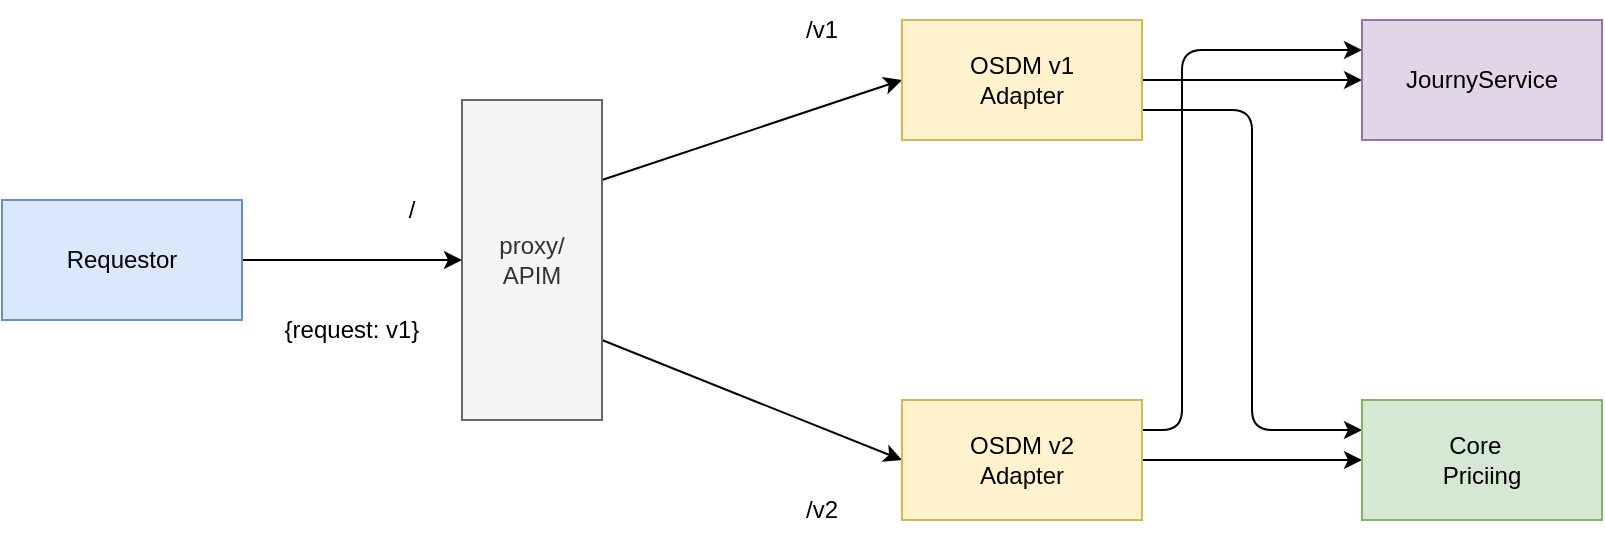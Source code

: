 <mxfile>
    <diagram id="ZLZfCiEsqjgsJMsm-EMW" name="Seite-1">
        <mxGraphModel dx="1139" dy="609" grid="1" gridSize="10" guides="1" tooltips="1" connect="1" arrows="1" fold="1" page="1" pageScale="1" pageWidth="1169" pageHeight="827" math="0" shadow="0">
            <root>
                <mxCell id="0"/>
                <mxCell id="1" parent="0"/>
                <mxCell id="T_qjF7rZvj77sfwshJCq-4" style="rounded=0;orthogonalLoop=1;jettySize=auto;html=1;entryX=0;entryY=0.5;entryDx=0;entryDy=0;exitX=1;exitY=0.75;exitDx=0;exitDy=0;" parent="1" source="T_qjF7rZvj77sfwshJCq-1" target="T_qjF7rZvj77sfwshJCq-2" edge="1">
                    <mxGeometry relative="1" as="geometry"/>
                </mxCell>
                <mxCell id="T_qjF7rZvj77sfwshJCq-5" style="rounded=0;orthogonalLoop=1;jettySize=auto;html=1;entryX=0;entryY=0.5;entryDx=0;entryDy=0;exitX=1;exitY=0.25;exitDx=0;exitDy=0;" parent="1" source="T_qjF7rZvj77sfwshJCq-1" target="T_qjF7rZvj77sfwshJCq-3" edge="1">
                    <mxGeometry relative="1" as="geometry"/>
                </mxCell>
                <mxCell id="T_qjF7rZvj77sfwshJCq-1" value="proxy/&lt;br&gt;APIM" style="rounded=0;whiteSpace=wrap;html=1;fillColor=#f5f5f5;fontColor=#333333;strokeColor=#666666;" parent="1" vertex="1">
                    <mxGeometry x="270" y="240" width="70" height="160" as="geometry"/>
                </mxCell>
                <mxCell id="T_qjF7rZvj77sfwshJCq-13" style="edgeStyle=orthogonalEdgeStyle;rounded=1;orthogonalLoop=1;jettySize=auto;html=1;entryX=0;entryY=0.5;entryDx=0;entryDy=0;" parent="1" source="T_qjF7rZvj77sfwshJCq-2" target="T_qjF7rZvj77sfwshJCq-11" edge="1">
                    <mxGeometry relative="1" as="geometry"/>
                </mxCell>
                <mxCell id="T_qjF7rZvj77sfwshJCq-19" style="edgeStyle=orthogonalEdgeStyle;orthogonalLoop=1;jettySize=auto;html=1;entryX=0;entryY=0.25;entryDx=0;entryDy=0;exitX=1;exitY=0.25;exitDx=0;exitDy=0;rounded=1;" parent="1" source="T_qjF7rZvj77sfwshJCq-2" target="T_qjF7rZvj77sfwshJCq-17" edge="1">
                    <mxGeometry relative="1" as="geometry">
                        <Array as="points">
                            <mxPoint x="630" y="405"/>
                            <mxPoint x="630" y="215"/>
                        </Array>
                    </mxGeometry>
                </mxCell>
                <mxCell id="T_qjF7rZvj77sfwshJCq-2" value="OSDM v2&lt;br&gt;Adapter" style="rounded=0;whiteSpace=wrap;html=1;fillColor=#fff2cc;strokeColor=#d6b656;" parent="1" vertex="1">
                    <mxGeometry x="490" y="390" width="120" height="60" as="geometry"/>
                </mxCell>
                <mxCell id="T_qjF7rZvj77sfwshJCq-12" style="edgeStyle=orthogonalEdgeStyle;orthogonalLoop=1;jettySize=auto;html=1;entryX=0;entryY=0.25;entryDx=0;entryDy=0;exitX=1;exitY=0.75;exitDx=0;exitDy=0;" parent="1" source="T_qjF7rZvj77sfwshJCq-3" target="T_qjF7rZvj77sfwshJCq-11" edge="1">
                    <mxGeometry relative="1" as="geometry"/>
                </mxCell>
                <mxCell id="T_qjF7rZvj77sfwshJCq-18" style="edgeStyle=none;rounded=0;orthogonalLoop=1;jettySize=auto;html=1;" parent="1" source="T_qjF7rZvj77sfwshJCq-3" target="T_qjF7rZvj77sfwshJCq-17" edge="1">
                    <mxGeometry relative="1" as="geometry"/>
                </mxCell>
                <mxCell id="T_qjF7rZvj77sfwshJCq-3" value="OSDM v1&lt;br&gt;Adapter" style="rounded=0;whiteSpace=wrap;html=1;fillColor=#fff2cc;strokeColor=#d6b656;" parent="1" vertex="1">
                    <mxGeometry x="490" y="200" width="120" height="60" as="geometry"/>
                </mxCell>
                <mxCell id="T_qjF7rZvj77sfwshJCq-6" value="/v2" style="text;html=1;strokeColor=none;fillColor=none;align=center;verticalAlign=middle;whiteSpace=wrap;rounded=0;" parent="1" vertex="1">
                    <mxGeometry x="420" y="430" width="60" height="30" as="geometry"/>
                </mxCell>
                <mxCell id="T_qjF7rZvj77sfwshJCq-7" value="/v1" style="text;html=1;strokeColor=none;fillColor=none;align=center;verticalAlign=middle;whiteSpace=wrap;rounded=0;" parent="1" vertex="1">
                    <mxGeometry x="420" y="190" width="60" height="30" as="geometry"/>
                </mxCell>
                <mxCell id="T_qjF7rZvj77sfwshJCq-8" value="" style="endArrow=classic;html=1;rounded=0;entryX=0;entryY=0.5;entryDx=0;entryDy=0;" parent="1" target="T_qjF7rZvj77sfwshJCq-1" edge="1">
                    <mxGeometry width="50" height="50" relative="1" as="geometry">
                        <mxPoint x="160" y="320" as="sourcePoint"/>
                        <mxPoint x="590" y="420" as="targetPoint"/>
                    </mxGeometry>
                </mxCell>
                <mxCell id="T_qjF7rZvj77sfwshJCq-9" value="Requestor" style="rounded=0;whiteSpace=wrap;html=1;fillColor=#dae8fc;strokeColor=#6c8ebf;" parent="1" vertex="1">
                    <mxGeometry x="40" y="290" width="120" height="60" as="geometry"/>
                </mxCell>
                <mxCell id="T_qjF7rZvj77sfwshJCq-11" value="Core&amp;nbsp;&amp;nbsp;&lt;br&gt;Priciing" style="rounded=0;whiteSpace=wrap;html=1;fillColor=#d5e8d4;strokeColor=#82b366;" parent="1" vertex="1">
                    <mxGeometry x="720" y="390" width="120" height="60" as="geometry"/>
                </mxCell>
                <mxCell id="T_qjF7rZvj77sfwshJCq-14" value="/" style="text;html=1;strokeColor=none;fillColor=none;align=center;verticalAlign=middle;whiteSpace=wrap;rounded=0;" parent="1" vertex="1">
                    <mxGeometry x="230" y="280" width="30" height="30" as="geometry"/>
                </mxCell>
                <mxCell id="T_qjF7rZvj77sfwshJCq-15" value="{request: v1}" style="text;html=1;strokeColor=none;fillColor=none;align=center;verticalAlign=middle;whiteSpace=wrap;rounded=0;" parent="1" vertex="1">
                    <mxGeometry x="170" y="340" width="90" height="30" as="geometry"/>
                </mxCell>
                <mxCell id="T_qjF7rZvj77sfwshJCq-17" value="JournyService" style="rounded=0;whiteSpace=wrap;html=1;fillColor=#e1d5e7;strokeColor=#9673a6;" parent="1" vertex="1">
                    <mxGeometry x="720" y="200" width="120" height="60" as="geometry"/>
                </mxCell>
            </root>
        </mxGraphModel>
    </diagram>
</mxfile>